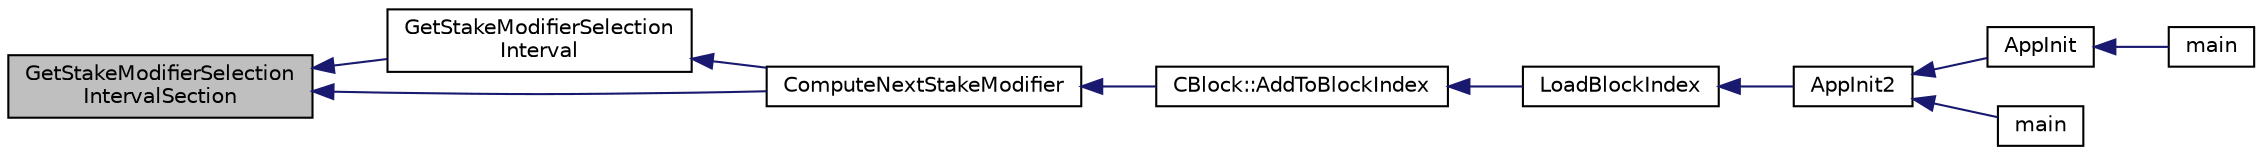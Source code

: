 digraph "GetStakeModifierSelectionIntervalSection"
{
  edge [fontname="Helvetica",fontsize="10",labelfontname="Helvetica",labelfontsize="10"];
  node [fontname="Helvetica",fontsize="10",shape=record];
  rankdir="LR";
  Node333 [label="GetStakeModifierSelection\lIntervalSection",height=0.2,width=0.4,color="black", fillcolor="grey75", style="filled", fontcolor="black"];
  Node333 -> Node334 [dir="back",color="midnightblue",fontsize="10",style="solid",fontname="Helvetica"];
  Node334 [label="GetStakeModifierSelection\lInterval",height=0.2,width=0.4,color="black", fillcolor="white", style="filled",URL="$d1/df6/stake_8cpp.html#a1f49867e01150199d8d8c5c665685c1a"];
  Node334 -> Node335 [dir="back",color="midnightblue",fontsize="10",style="solid",fontname="Helvetica"];
  Node335 [label="ComputeNextStakeModifier",height=0.2,width=0.4,color="black", fillcolor="white", style="filled",URL="$d4/dd4/stake_8h.html#aa58b095aa0abb6f956cc68169124099a"];
  Node335 -> Node336 [dir="back",color="midnightblue",fontsize="10",style="solid",fontname="Helvetica"];
  Node336 [label="CBlock::AddToBlockIndex",height=0.2,width=0.4,color="black", fillcolor="white", style="filled",URL="$d3/d51/class_c_block.html#afab527f890c5575db3b1a2b17f47bf5a"];
  Node336 -> Node337 [dir="back",color="midnightblue",fontsize="10",style="solid",fontname="Helvetica"];
  Node337 [label="LoadBlockIndex",height=0.2,width=0.4,color="black", fillcolor="white", style="filled",URL="$d4/dbf/main_8h.html#a367f303d34b8a5501ac4d77bebab578c"];
  Node337 -> Node338 [dir="back",color="midnightblue",fontsize="10",style="solid",fontname="Helvetica"];
  Node338 [label="AppInit2",height=0.2,width=0.4,color="black", fillcolor="white", style="filled",URL="$d8/dc0/init_8h.html#a1a4c1bfbf6ba1db77e988b89b9cadfd3",tooltip="Initialize ion. "];
  Node338 -> Node339 [dir="back",color="midnightblue",fontsize="10",style="solid",fontname="Helvetica"];
  Node339 [label="AppInit",height=0.2,width=0.4,color="black", fillcolor="white", style="filled",URL="$d4/d35/iond_8cpp.html#ac59316b767e6984e1285f0531275286b"];
  Node339 -> Node340 [dir="back",color="midnightblue",fontsize="10",style="solid",fontname="Helvetica"];
  Node340 [label="main",height=0.2,width=0.4,color="black", fillcolor="white", style="filled",URL="$d4/d35/iond_8cpp.html#a0ddf1224851353fc92bfbff6f499fa97"];
  Node338 -> Node341 [dir="back",color="midnightblue",fontsize="10",style="solid",fontname="Helvetica"];
  Node341 [label="main",height=0.2,width=0.4,color="black", fillcolor="white", style="filled",URL="$d5/d2d/ion_8cpp.html#a0ddf1224851353fc92bfbff6f499fa97"];
  Node333 -> Node335 [dir="back",color="midnightblue",fontsize="10",style="solid",fontname="Helvetica"];
}
